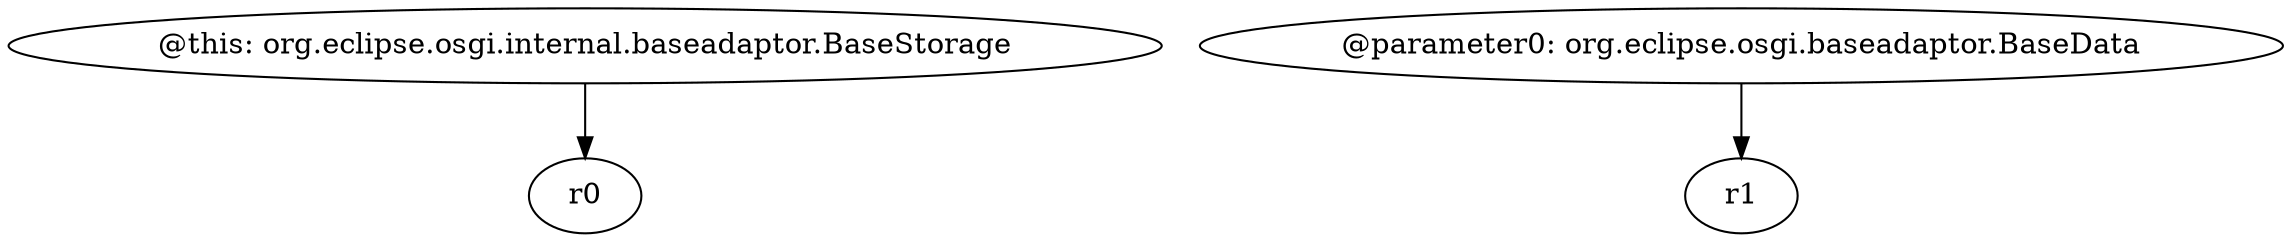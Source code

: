 digraph g {
0[label="@this: org.eclipse.osgi.internal.baseadaptor.BaseStorage"]
1[label="r0"]
0->1[label=""]
2[label="@parameter0: org.eclipse.osgi.baseadaptor.BaseData"]
3[label="r1"]
2->3[label=""]
}